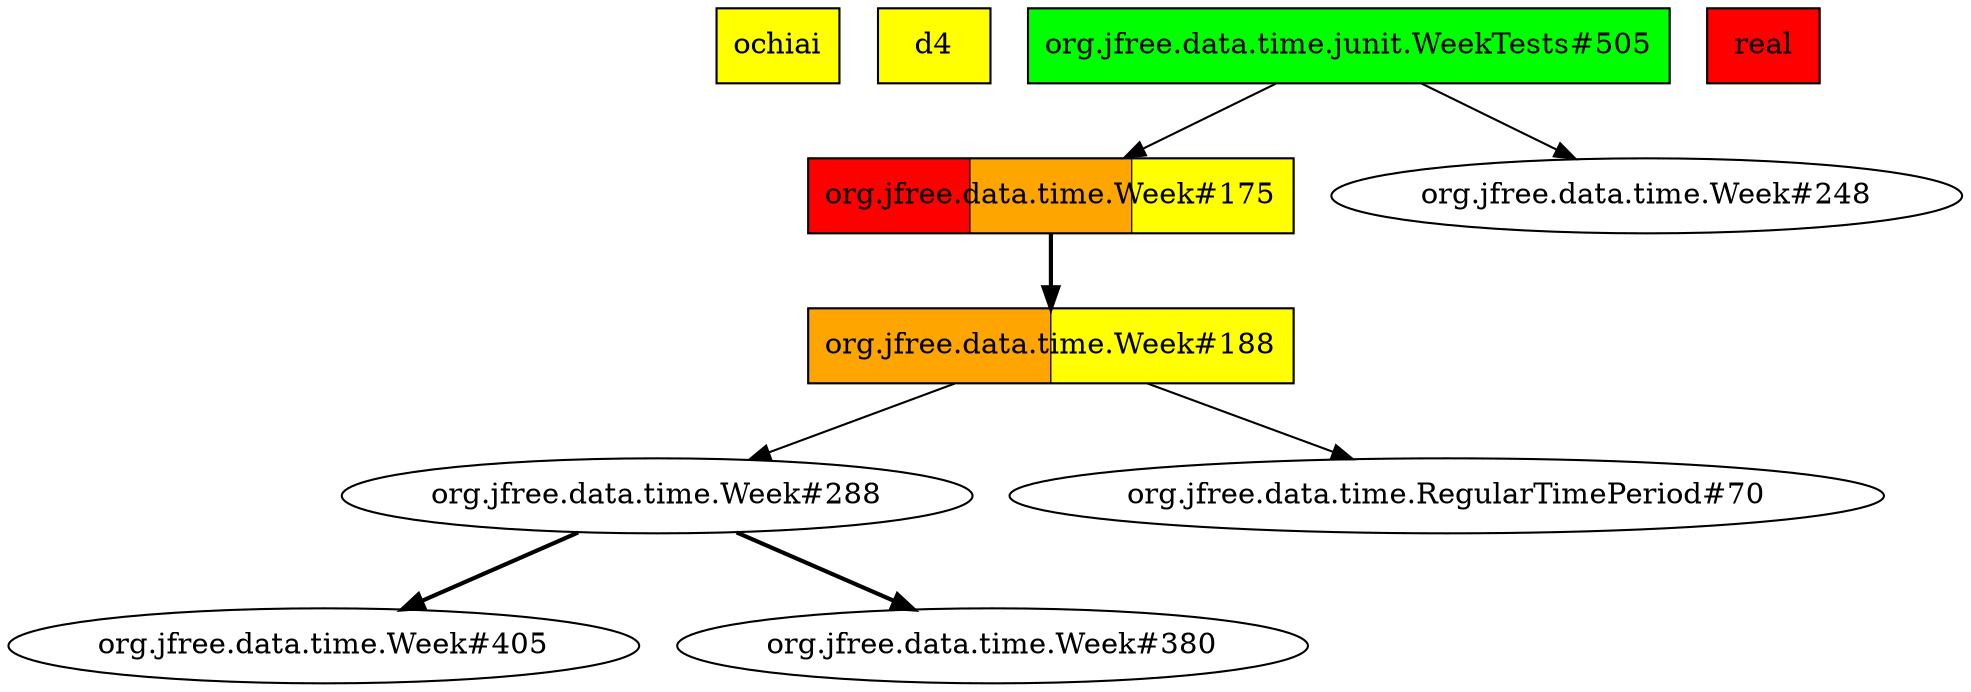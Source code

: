 digraph enhanced {
	"ochiai" [style=striped shape=box fillcolor="yellow"];
	"d4" [style=striped shape=box fillcolor="yellow"];
	"org.jfree.data.time.junit.WeekTests#505" [style=striped shape=box fillcolor="green"];
	"org.jfree.data.time.Week#175" [style=striped shape=box fillcolor="red:orange:yellow"];
	"org.jfree.data.time.Week#188" [style=striped shape=box fillcolor="orange:yellow"];
	"real" [style=striped shape=box fillcolor="red"];
	"org.jfree.data.time.Week#288" -> "org.jfree.data.time.Week#405" [style=bold];
	"org.jfree.data.time.Week#288" -> "org.jfree.data.time.Week#380" [style=bold];
	"org.jfree.data.time.junit.WeekTests#505" -> "org.jfree.data.time.Week#175";
	"org.jfree.data.time.Week#175" -> "org.jfree.data.time.Week#188" [style=bold];
	"org.jfree.data.time.Week#188" -> "org.jfree.data.time.Week#288";
	"org.jfree.data.time.Week#188" -> "org.jfree.data.time.RegularTimePeriod#70";
	"org.jfree.data.time.junit.WeekTests#505" -> "org.jfree.data.time.Week#248";
}
